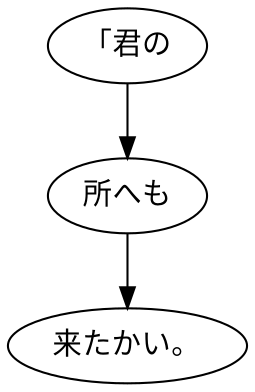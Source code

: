 digraph graph6170 {
	node0 [label="「君の"];
	node1 [label="所へも"];
	node2 [label="来たかい。"];
	node0 -> node1;
	node1 -> node2;
}
